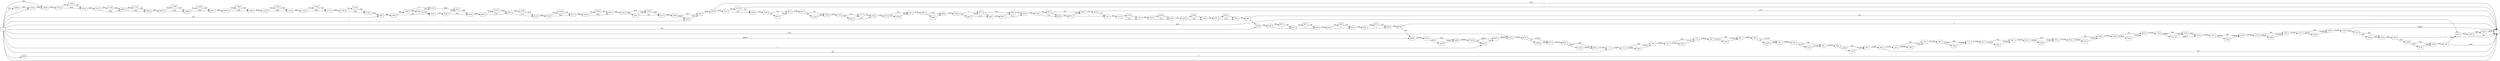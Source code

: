 digraph {
	graph [rankdir=LR]
	node [shape=rectangle]
	2 -> 79 [label=272005]
	79 -> 100 [label=1348]
	79 -> 7262 [label=270657]
	100 -> 154 [label=272005]
	154 -> 175 [label=582]
	154 -> 7282 [label=271423]
	175 -> 184 [label=272005]
	184 -> 208 [label=582]
	184 -> 7305 [label=271423]
	208 -> 259 [label=272005]
	259 -> 280 [label=271240]
	259 -> 10075 [label=765]
	280 -> 532 [label=272005]
	532 -> 562 [label=582]
	532 -> 7334 [label=271423]
	562 -> 568 [label=272005]
	568 -> 589 [label=582]
	568 -> 7354 [label=271423]
	589 -> 636 [label=272005]
	636 -> 1 [label=765]
	636 -> 640 [label=271240]
	640 -> 673 [label=582]
	640 -> 7386 [label=270658]
	673 -> 694 [label=271240]
	694 -> 715 [label=582]
	694 -> 7406 [label=270658]
	715 -> 823 [label=271240]
	823 -> 844 [label=582]
	823 -> 7426 [label=270658]
	844 -> 943 [label=271240]
	943 -> 976 [label=582]
	943 -> 7458 [label=270658]
	976 -> 983 [label=271240]
	983 -> 1004 [label=582]
	983 -> 7478 [label=270658]
	1004 -> 1066 [label=271240]
	1066 -> 1087 [label=582]
	1066 -> 7498 [label=270658]
	1087 -> 1159 [label=271240]
	1159 -> 1180 [label=582]
	1159 -> 7513 [label=270658]
	1180 -> 1195 [label=2423]
	1195 -> 1201 [label=271240]
	1201 -> 1222 [label=582]
	1201 -> 7538 [label=270658]
	1222 -> 1279 [label=271240]
	1279 -> 1300 [label=582]
	1279 -> 7558 [label=270658]
	1300 -> 1327 [label=271240]
	1327 -> 1348 [label=582]
	1327 -> 7578 [label=270658]
	1348 -> 1352 [label=271240]
	1352 -> 1 [label=268817]
	1352 -> 1384 [label=2423]
	1384 -> 1405 [label=582]
	1384 -> 7598 [label=1841]
	1405 -> 1423 [label=2423]
	1423 -> 1 [label=1]
	1423 -> 1429 [label=2422]
	1429 -> 1450 [label=582]
	1429 -> 7618 [label=1840]
	1450 -> 1457 [label=2422]
	1457 -> 1 [label=1840]
	1457 -> 1845 [label=582]
	1845 -> 1982 [label=3245]
	1982 -> 1 [label=582]
	1982 -> 14201 [label=2663]
	1983 -> 1985 [label=8805]
	1985 -> 1988 [label=7982]
	1985 -> 2006 [label=823]
	1988 -> 2000 [label=7981]
	1988 -> 11541 [label=1]
	2000 -> 2006 [label=324]
	2000 -> 11541 [label=7657]
	2006 -> 2018 [label=1147]
	2018 -> 2021 [label=324]
	2018 -> 2039 [label=823]
	2021 -> 2039 [label=7982]
	2039 -> 2081 [label=8805]
	2081 -> 2102 [label=1147]
	2081 -> 11572 [label=7658]
	2102 -> 2123 [label=1147]
	2102 -> 11592 [label=7658]
	2123 -> 2168 [label=8805]
	2168 -> 2201 [label=7982]
	2168 -> 12046 [label=823]
	2201 -> 2282 [label=8805]
	2282 -> 2303 [label=7982]
	2282 -> 12066 [label=823]
	2303 -> 2342 [label=8805]
	2342 -> 2351 [label=7982]
	2342 -> 11604 [label=823]
	2351 -> 2372 [label=324]
	2351 -> 11604 [label=7658]
	2372 -> 2480 [label=8805]
	2480 -> 2501 [label=324]
	2480 -> 5945 [label=8481]
	2501 -> 2506 [label=8806]
	2506 -> 1 [label=7657]
	2506 -> 2513 [label=1149]
	2513 -> 2534 [label=325]
	2513 -> 12103 [label=824]
	2534 -> 2600 [label=1148]
	2600 -> 2621 [label=324]
	2600 -> 5975 [label=824]
	2621 -> 2687 [label=1148]
	2687 -> 2708 [label=325]
	2687 -> 12126 [label=823]
	2708 -> 2744 [label=1148]
	2744 -> 2772 [label=324]
	2744 -> 6002 [label=824]
	2772 -> 2792 [label=325]
	2792 -> 2810 [label=1148]
	2810 -> 2831 [label=325]
	2810 -> 12166 [label=823]
	2831 -> 2867 [label=1148]
	2867 -> 2888 [label=1147]
	2867 -> 6022 [label=1]
	2888 -> 2954 [label=1148]
	2954 -> 2963 [label=1147]
	2954 -> 2975 [label=1]
	2963 -> 2975 [label=324]
	2963 -> 6051 [label=823]
	2975 -> 2996 [label=324]
	2975 -> 6051 [label=1]
	2996 -> 3020 [label=325]
	3020 -> 3035 [label=1148]
	3035 -> 3053 [label=325]
	3035 -> 6065 [label=823]
	3053 -> 3083 [label=324]
	3053 -> 6065 [label=1]
	3083 -> 3099 [label=1147]
	3099 -> 1 [label=823]
	3099 -> 3101 [label=324]
	3101 -> 3113 [label=325]
	3113 -> 3143 [label=324]
	3113 -> 6138 [label=1]
	3143 -> 3245 [label=325]
	3245 -> 3266 [label=324]
	3245 -> 6158 [label=1]
	3266 -> 3305 [label=325]
	3305 -> 3338 [label=324]
	3305 -> 6190 [label=1]
	3338 -> 3551 [label=325]
	3551 -> 3572 [label=324]
	3551 -> 6210 [label=1]
	3572 -> 3963 [label=325]
	3963 -> 1 [label=324]
	3963 -> 6228 [label=1]
	5945 -> 2501 [label=8482]
	5975 -> 2621 [label=824]
	6002 -> 2772 [label=1]
	6002 -> 2792 [label=823]
	6022 -> 2888 [label=1]
	6051 -> 6057 [label=824]
	6057 -> 2996 [label=1]
	6057 -> 3020 [label=823]
	6065 -> 6071 [label=824]
	6071 -> 3101 [label=1]
	6071 -> 3083 [label=823]
	6138 -> 3143 [label=1]
	6158 -> 3266 [label=1]
	6190 -> 3338 [label=1]
	6210 -> 3572 [label=1]
	6228 -> 6326 [label=766]
	6326 -> 6347 [label=1]
	6326 -> 9653 [label=765]
	6347 -> 6368 [label=1]
	6347 -> 9673 [label=765]
	6368 -> 6497 [label=766]
	6497 -> 6521 [label=1]
	6497 -> 9696 [label=765]
	6521 -> 6641 [label=766]
	6641 -> 6662 [label=1]
	6641 -> 9716 [label=765]
	6662 -> 6695 [label=766]
	6695 -> 1 [label=1]
	6695 -> 9965 [label=765]
	6718 -> 6736 [label=271423]
	6736 -> 6757 [label=270658]
	6736 -> 10055 [label=765]
	6757 -> 6954 [label=271423]
	6954 -> 6975 [label=2606]
	6954 -> 12338 [label=268817]
	6975 -> 2 [label=271423]
	7262 -> 100 [label=270657]
	7282 -> 175 [label=271423]
	7305 -> 208 [label=271423]
	7334 -> 562 [label=271423]
	7354 -> 589 [label=271423]
	7386 -> 673 [label=270658]
	7406 -> 715 [label=270658]
	7426 -> 844 [label=270658]
	7458 -> 976 [label=270658]
	7478 -> 1004 [label=270658]
	7498 -> 1087 [label=270658]
	7513 -> 1180 [label=1841]
	7513 -> 1195 [label=268817]
	7538 -> 1222 [label=270658]
	7558 -> 1300 [label=270658]
	7578 -> 1348 [label=270658]
	7598 -> 1405 [label=1841]
	7618 -> 1450 [label=1840]
	9599 -> 1 [label=1]
	9600 -> 9601 [label=766]
	9601 -> 6718 [label=269583]
	9653 -> 6347 [label=765]
	9673 -> 6368 [label=765]
	9696 -> 6521 [label=765]
	9716 -> 6662 [label=765]
	9965 -> 9974 [label=269582]
	9974 -> 9998 [label=765]
	9974 -> 12298 [label=268817]
	9998 -> 10016 [label=269582]
	10016 -> 9600 [label=765]
	10016 -> 9601 [label=268817]
	10055 -> 6757 [label=765]
	10075 -> 280 [label=765]
	10099 -> 10100 [label=7657]
	10100 -> 10695 [label=7658]
	10695 -> 10722 [label=8481]
	10722 -> 10761 [label=7658]
	10722 -> 11685 [label=823]
	10761 -> 10770 [label=8481]
	10770 -> 10842 [label=7658]
	10770 -> 11756 [label=823]
	10842 -> 10863 [label=7658]
	10842 -> 11776 [label=823]
	10863 -> 10875 [label=8481]
	10875 -> 10896 [label=7658]
	10875 -> 11796 [label=823]
	10896 -> 10917 [label=7658]
	10896 -> 11816 [label=823]
	10917 -> 10932 [label=8481]
	10932 -> 10962 [label=7658]
	10932 -> 11845 [label=823]
	10962 -> 11214 [label=8481]
	11214 -> 11274 [label=7658]
	11214 -> 11904 [label=823]
	11274 -> 11322 [label=8481]
	11322 -> 11373 [label=7658]
	11322 -> 11954 [label=823]
	11373 -> 11385 [label=8481]
	11385 -> 11406 [label=7658]
	11385 -> 11974 [label=823]
	11406 -> 1983 [label=8481]
	11541 -> 2021 [label=7658]
	11572 -> 2102 [label=7658]
	11592 -> 2123 [label=7658]
	11604 -> 2372 [label=8481]
	11685 -> 10761 [label=823]
	11756 -> 10842 [label=823]
	11776 -> 10863 [label=823]
	11796 -> 10896 [label=823]
	11816 -> 10917 [label=823]
	11845 -> 10962 [label=823]
	11904 -> 11274 [label=823]
	11954 -> 11373 [label=823]
	11974 -> 11406 [label=823]
	12046 -> 2201 [label=823]
	12066 -> 2303 [label=823]
	12103 -> 1 [label=1]
	12103 -> 2534 [label=823]
	12126 -> 2708 [label=823]
	12166 -> 2831 [label=823]
	12298 -> 9998 [label=268817]
	12338 -> 6975 [label=268817]
	14201 -> 1 [label=2663]
	0 -> 2 [label=582]
	0 -> 1983 [label=324]
	0 -> 5945 [label=1]
	0 -> 6718 [label=1840]
	0 -> 9600 [label=1]
	0 -> 6228 [label=765]
	0 -> 10100 [label=1]
	0 -> 9965 [label=268817]
	0 -> 1845 [label=2663]
	0 -> 1 [label=1]
	0 -> 9599 [label=1]
	0 -> 10099 [label=7657]
	0 -> 10695 [label=823]
}
